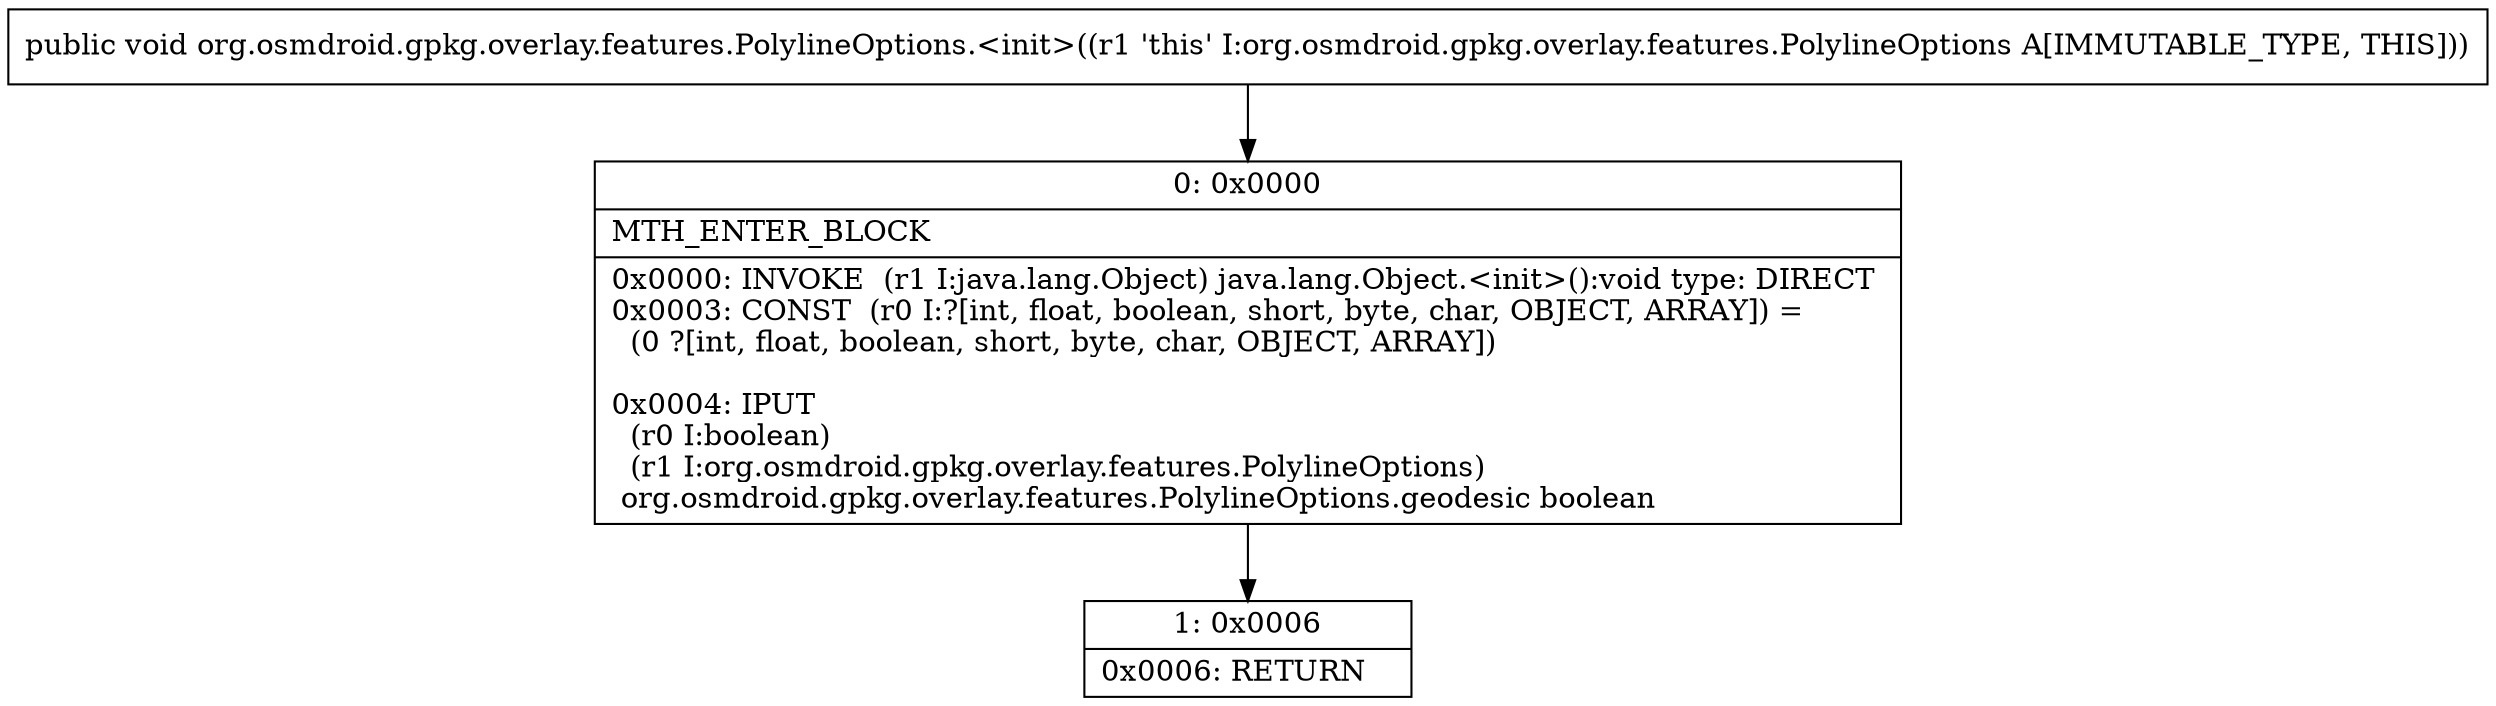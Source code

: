 digraph "CFG fororg.osmdroid.gpkg.overlay.features.PolylineOptions.\<init\>()V" {
Node_0 [shape=record,label="{0\:\ 0x0000|MTH_ENTER_BLOCK\l|0x0000: INVOKE  (r1 I:java.lang.Object) java.lang.Object.\<init\>():void type: DIRECT \l0x0003: CONST  (r0 I:?[int, float, boolean, short, byte, char, OBJECT, ARRAY]) = \l  (0 ?[int, float, boolean, short, byte, char, OBJECT, ARRAY])\l \l0x0004: IPUT  \l  (r0 I:boolean)\l  (r1 I:org.osmdroid.gpkg.overlay.features.PolylineOptions)\l org.osmdroid.gpkg.overlay.features.PolylineOptions.geodesic boolean \l}"];
Node_1 [shape=record,label="{1\:\ 0x0006|0x0006: RETURN   \l}"];
MethodNode[shape=record,label="{public void org.osmdroid.gpkg.overlay.features.PolylineOptions.\<init\>((r1 'this' I:org.osmdroid.gpkg.overlay.features.PolylineOptions A[IMMUTABLE_TYPE, THIS])) }"];
MethodNode -> Node_0;
Node_0 -> Node_1;
}

